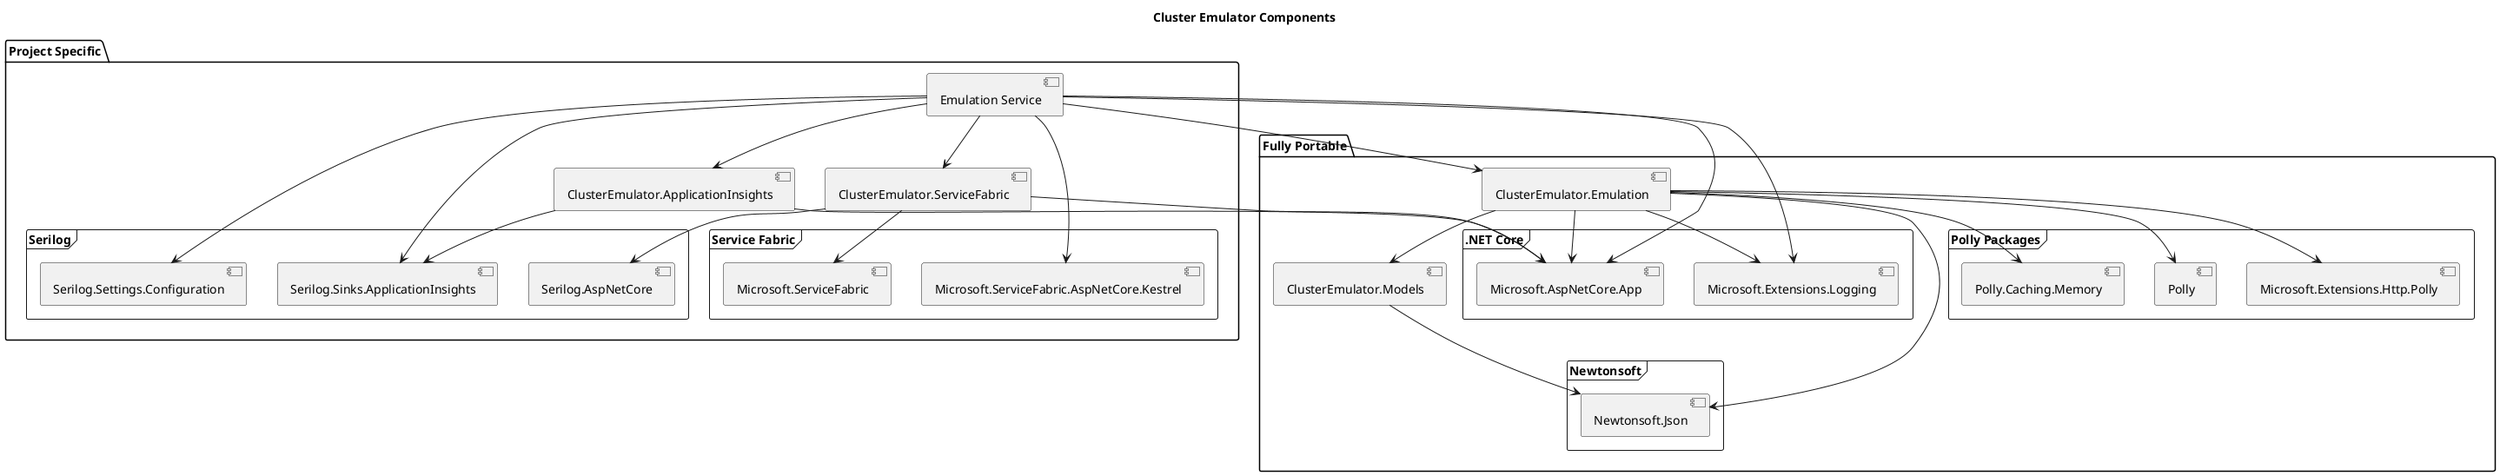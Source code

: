@startuml
title Cluster Emulator Components

package "Project Specific" {
  [ClusterEmulator.ApplicationInsights]
  [ClusterEmulator.ServiceFabric]
  [Emulation Service]

  frame "Serilog" {
    [Serilog.AspNetCore]
    [Serilog.Settings.Configuration]
    [Serilog.Sinks.ApplicationInsights]
  }

  frame "Service Fabric" {
    [Microsoft.ServiceFabric]
    [Microsoft.ServiceFabric.AspNetCore.Kestrel]
  }
}

package "Fully Portable" {
  [ClusterEmulator.Emulation]
  [ClusterEmulator.Models]

  frame ".NET Core" {
    [Microsoft.AspNetCore.App]
    [Microsoft.Extensions.Logging]
  }

  frame "Newtonsoft" {
    [Newtonsoft.Json]
  }

  frame "Polly Packages" {
    [Microsoft.Extensions.Http.Polly]
    [Polly]
    [Polly.Caching.Memory]
  }
}

[Emulation Service] --> [ClusterEmulator.ApplicationInsights]
[Emulation Service] --> [ClusterEmulator.Emulation]
[Emulation Service] --> [ClusterEmulator.ServiceFabric]
[Emulation Service] --> [Microsoft.AspNetCore.App]
[Emulation Service] --> [Microsoft.Extensions.Logging]
[Emulation Service] --> [Microsoft.ServiceFabric.AspNetCore.Kestrel]
[Emulation Service] --> [Serilog.Settings.Configuration]
[Emulation Service] --> [Serilog.Sinks.ApplicationInsights]

[ClusterEmulator.ApplicationInsights] --> [Microsoft.AspNetCore.App]
[ClusterEmulator.ApplicationInsights] --> [Serilog.Sinks.ApplicationInsights]

[ClusterEmulator.Emulation] --> [ClusterEmulator.Models]
[ClusterEmulator.Emulation] --> [Microsoft.AspNetCore.App]
[ClusterEmulator.Emulation] --> [Microsoft.Extensions.Http.Polly]
[ClusterEmulator.Emulation] --> [Microsoft.Extensions.Logging]
[ClusterEmulator.Emulation] --> [Newtonsoft.Json]
[ClusterEmulator.Emulation] --> [Polly]
[ClusterEmulator.Emulation] --> [Polly.Caching.Memory]

[ClusterEmulator.Models] --> [Newtonsoft.Json]

[ClusterEmulator.ServiceFabric] --> [Microsoft.AspNetCore.App]
[ClusterEmulator.ServiceFabric] --> [Microsoft.ServiceFabric]
[ClusterEmulator.ServiceFabric] --> [Serilog.AspNetCore]

@enduml